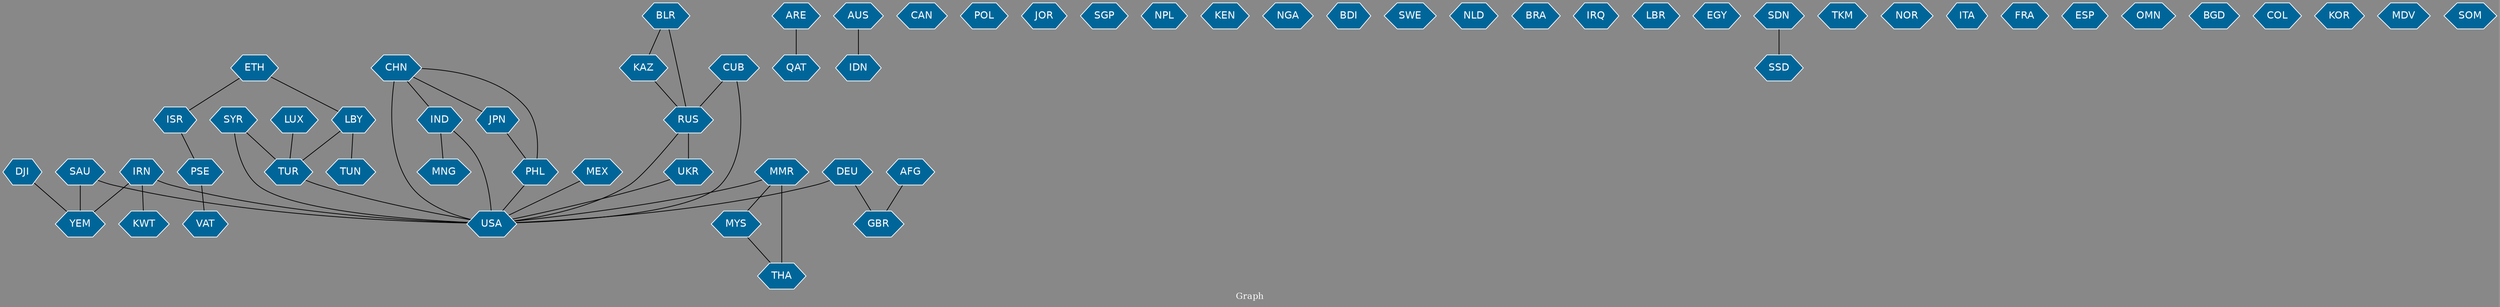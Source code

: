 // Countries together in item graph
graph {
	graph [bgcolor="#888888" fontcolor=white fontsize=12 label="Graph" outputorder=edgesfirst overlap=prism]
	node [color=white fillcolor="#006699" fontcolor=white fontname=Helvetica shape=hexagon style=filled]
	edge [arrowhead=open color=black fontcolor=white fontname=Courier fontsize=12]
		IRN [label=IRN]
		YEM [label=YEM]
		GBR [label=GBR]
		QAT [label=QAT]
		ARE [label=ARE]
		SYR [label=SYR]
		IDN [label=IDN]
		AUS [label=AUS]
		USA [label=USA]
		TUR [label=TUR]
		CAN [label=CAN]
		JPN [label=JPN]
		POL [label=POL]
		SAU [label=SAU]
		DJI [label=DJI]
		JOR [label=JOR]
		CHN [label=CHN]
		SGP [label=SGP]
		NPL [label=NPL]
		DEU [label=DEU]
		KEN [label=KEN]
		IND [label=IND]
		NGA [label=NGA]
		ISR [label=ISR]
		THA [label=THA]
		KWT [label=KWT]
		AFG [label=AFG]
		BDI [label=BDI]
		RUS [label=RUS]
		CUB [label=CUB]
		PSE [label=PSE]
		UKR [label=UKR]
		SWE [label=SWE]
		MMR [label=MMR]
		LBY [label=LBY]
		NLD [label=NLD]
		TUN [label=TUN]
		PHL [label=PHL]
		MYS [label=MYS]
		BRA [label=BRA]
		MEX [label=MEX]
		ETH [label=ETH]
		IRQ [label=IRQ]
		VAT [label=VAT]
		LBR [label=LBR]
		EGY [label=EGY]
		SDN [label=SDN]
		TKM [label=TKM]
		NOR [label=NOR]
		SSD [label=SSD]
		ITA [label=ITA]
		FRA [label=FRA]
		KAZ [label=KAZ]
		BLR [label=BLR]
		ESP [label=ESP]
		LUX [label=LUX]
		OMN [label=OMN]
		BGD [label=BGD]
		COL [label=COL]
		KOR [label=KOR]
		MDV [label=MDV]
		SOM [label=SOM]
		MNG [label=MNG]
			CUB -- RUS [weight=1]
			MYS -- THA [weight=1]
			CHN -- JPN [weight=1]
			BLR -- KAZ [weight=1]
			ISR -- PSE [weight=2]
			SYR -- TUR [weight=2]
			ARE -- QAT [weight=1]
			PHL -- USA [weight=1]
			KAZ -- RUS [weight=1]
			CHN -- USA [weight=6]
			ETH -- LBY [weight=1]
			SAU -- YEM [weight=7]
			IRN -- KWT [weight=1]
			IRN -- YEM [weight=1]
			IND -- USA [weight=1]
			CHN -- IND [weight=2]
			AFG -- GBR [weight=1]
			IND -- MNG [weight=1]
			DEU -- GBR [weight=1]
			PSE -- VAT [weight=1]
			MEX -- USA [weight=1]
			RUS -- USA [weight=1]
			MMR -- THA [weight=2]
			CHN -- PHL [weight=2]
			JPN -- PHL [weight=2]
			MMR -- MYS [weight=1]
			SYR -- USA [weight=1]
			DEU -- USA [weight=3]
			RUS -- UKR [weight=4]
			MMR -- USA [weight=2]
			ETH -- ISR [weight=1]
			IRN -- USA [weight=2]
			CUB -- USA [weight=2]
			SDN -- SSD [weight=1]
			UKR -- USA [weight=1]
			LUX -- TUR [weight=1]
			TUR -- USA [weight=1]
			LBY -- TUR [weight=1]
			DJI -- YEM [weight=1]
			AUS -- IDN [weight=1]
			LBY -- TUN [weight=1]
			BLR -- RUS [weight=1]
			SAU -- USA [weight=1]
}